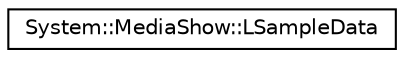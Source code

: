 digraph G
{
  edge [fontname="Helvetica",fontsize="10",labelfontname="Helvetica",labelfontsize="10"];
  node [fontname="Helvetica",fontsize="10",shape=record];
  rankdir="LR";
  Node1 [label="System::MediaShow::LSampleData",height=0.2,width=0.4,color="black", fillcolor="white", style="filled",URL="$struct_system_1_1_media_show_1_1_l_sample_data.html"];
}
